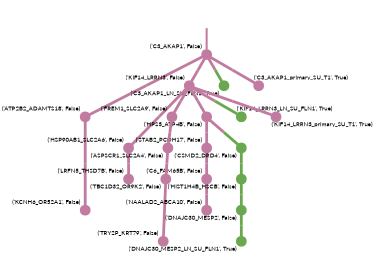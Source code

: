 strict digraph  {
graph[splines=false]; nodesep=0.7; rankdir=TB; ranksep=0.6; forcelabels=true; dpi=600; size=2.5;
0 [color="#c27ba0ff", fillcolor="#c27ba0ff", fixedsize=true, fontname=Lato, fontsize="12pt", height="0.25", label="", penwidth=3, shape=circle, style=filled, xlabel="('C3_AKAP1', False)"];
3 [color="#c27ba0ff", fillcolor="#c27ba0ff", fixedsize=true, fontname=Lato, fontsize="12pt", height="0.25", label="", penwidth=3, shape=circle, style=filled, xlabel="('ATP2B2_ADAMTS18', False)"];
15 [color="#c27ba0ff", fillcolor="#c27ba0ff", fixedsize=true, fontname=Lato, fontsize="12pt", height="0.25", label="", penwidth=3, shape=circle, style=filled, xlabel="('KIF14_LRRN3', False)"];
17 [color="#6aa84fff", fillcolor="#6aa84fff", fixedsize=true, fontname=Lato, fontsize="12pt", height="0.25", label="", penwidth=3, shape=circle, style=filled, xlabel="('C3_AKAP1_LN_SU_FLN1', True)"];
20 [color="#c27ba0ff", fillcolor="#c27ba0ff", fixedsize=true, fontname=Lato, fontsize="12pt", height="0.25", label="", penwidth=3, shape=circle, style=filled, xlabel="('C3_AKAP1_primary_SU_T1', True)"];
2 [color="#c27ba0ff", fillcolor="#c27ba0ff", fixedsize=true, fontname=Lato, fontsize="12pt", height="0.25", label="", penwidth=3, shape=circle, style=filled, xlabel="('HSP90AB1_SLC2A6', False)"];
12 [color="#c27ba0ff", fillcolor="#c27ba0ff", fixedsize=true, fontname=Lato, fontsize="12pt", height="0.25", label="", penwidth=3, shape=circle, style=filled, xlabel="('LRFN5_THSD7B', False)"];
1 [color="#c27ba0ff", fillcolor="#c27ba0ff", fixedsize=true, fontname=Lato, fontsize="12pt", height="0.25", label="", penwidth=3, shape=circle, style=filled, xlabel="('KCNH6_OR52A1', False)"];
5 [color="#c27ba0ff", fillcolor="#c27ba0ff", fixedsize=true, fontname=Lato, fontsize="12pt", height="0.25", label="", penwidth=3, shape=circle, style=filled, xlabel="('TBC1D32_OR9K2', False)"];
4 [color="#c27ba0ff", fillcolor="#c27ba0ff", fixedsize=true, fontname=Lato, fontsize="12pt", height="0.25", label="", penwidth=3, shape=circle, style=filled, xlabel="('TRY2P_KRT79', False)"];
6 [color="#c27ba0ff", fillcolor="#c27ba0ff", fixedsize=true, fontname=Lato, fontsize="12pt", height="0.25", label="", penwidth=3, shape=circle, style=filled, xlabel="('STAB2_PCDH17', False)"];
7 [color="#c27ba0ff", fillcolor="#c27ba0ff", fixedsize=true, fontname=Lato, fontsize="12pt", height="0.25", label="", penwidth=3, shape=circle, style=filled, xlabel="('C6_FAM65B', False)"];
11 [color="#c27ba0ff", fillcolor="#c27ba0ff", fixedsize=true, fontname=Lato, fontsize="12pt", height="0.25", label="", penwidth=3, shape=circle, style=filled, xlabel="('NAALAD2_ABCA10', False)"];
8 [color="#c27ba0ff", fillcolor="#c27ba0ff", fixedsize=true, fontname=Lato, fontsize="12pt", height="0.25", label="", penwidth=3, shape=circle, style=filled, xlabel="('FREM1_SLC2A9', False)"];
9 [color="#c27ba0ff", fillcolor="#c27ba0ff", fixedsize=true, fontname=Lato, fontsize="12pt", height="0.25", label="", penwidth=3, shape=circle, style=filled, xlabel="('ASPSCR1_SLC2A4', False)"];
10 [color="#6aa84fff", fillcolor="#6aa84fff", fixedsize=true, fontname=Lato, fontsize="12pt", height="0.25", label="", penwidth=3, shape=circle, style=filled, xlabel="('CSMD2_DRD4', False)"];
14 [color="#6aa84fff", fillcolor="#6aa84fff", fixedsize=true, fontname=Lato, fontsize="12pt", height="0.25", label="", penwidth=3, shape=circle, style=filled, xlabel="('HIST1H4B_HSCB', False)"];
13 [color="#c27ba0ff", fillcolor="#c27ba0ff", fixedsize=true, fontname=Lato, fontsize="12pt", height="0.25", label="", penwidth=3, shape=circle, style=filled, xlabel="('HPS5_ATP4B', False)"];
16 [color="#6aa84fff", fillcolor="#6aa84fff", fixedsize=true, fontname=Lato, fontsize="12pt", height="0.25", label="", penwidth=3, shape=circle, style=filled, xlabel="('DNAJC30_MESP2', False)"];
18 [color="#6aa84fff", fillcolor="#6aa84fff", fixedsize=true, fontname=Lato, fontsize="12pt", height="0.25", label="", penwidth=3, shape=circle, style=filled, xlabel="('KIF14_LRRN3_LN_SU_FLN1', True)"];
21 [color="#c27ba0ff", fillcolor="#c27ba0ff", fixedsize=true, fontname=Lato, fontsize="12pt", height="0.25", label="", penwidth=3, shape=circle, style=filled, xlabel="('KIF14_LRRN3_primary_SU_T1', True)"];
19 [color="#6aa84fff", fillcolor="#6aa84fff", fixedsize=true, fontname=Lato, fontsize="12pt", height="0.25", label="", penwidth=3, shape=circle, style=filled, xlabel="('DNAJC30_MESP2_LN_SU_FLN1', True)"];
normal [label="", penwidth=3, style=invis, xlabel="('C3_AKAP1', False)"];
0 -> 3  [arrowsize=0, color="#c27ba0ff;0.5:#c27ba0ff", minlen="2.1111111640930176", penwidth="5.5", style=solid];
0 -> 15  [arrowsize=0, color="#c27ba0ff;0.5:#c27ba0ff", minlen="1.317460298538208", penwidth="5.5", style=solid];
0 -> 17  [arrowsize=0, color="#c27ba0ff;0.5:#6aa84fff", minlen="1.0793651342391968", penwidth="5.5", style=solid];
0 -> 20  [arrowsize=0, color="#c27ba0ff;0.5:#c27ba0ff", minlen="1.0793651342391968", penwidth="5.5", style=solid];
3 -> 1  [arrowsize=0, color="#c27ba0ff;0.5:#c27ba0ff", minlen="3.0", penwidth="5.5", style=solid];
15 -> 2  [arrowsize=0, color="#c27ba0ff;0.5:#c27ba0ff", minlen="2.2063491344451904", penwidth="5.5", style=solid];
15 -> 8  [arrowsize=0, color="#c27ba0ff;0.5:#c27ba0ff", minlen="1.6031745672225952", penwidth="5.5", style=solid];
15 -> 13  [arrowsize=0, color="#c27ba0ff;0.5:#c27ba0ff", minlen="1.3809523582458496", penwidth="5.5", style=solid];
15 -> 18  [arrowsize=0, color="#c27ba0ff;0.5:#6aa84fff", minlen="1.0793651342391968", penwidth="5.5", style=solid];
15 -> 21  [arrowsize=0, color="#c27ba0ff;0.5:#c27ba0ff", minlen="1.0793651342391968", penwidth="5.5", style=solid];
2 -> 12  [arrowsize=0, color="#c27ba0ff;0.5:#c27ba0ff", minlen="1.3809523582458496", penwidth="5.5", style=solid];
5 -> 4  [arrowsize=0, color="#c27ba0ff;0.5:#c27ba0ff", minlen="2.0158729553222656", penwidth="5.5", style=solid];
6 -> 7  [arrowsize=0, color="#c27ba0ff;0.5:#c27ba0ff", minlen="1.730158805847168", penwidth="5.5", style=solid];
7 -> 11  [arrowsize=0, color="#c27ba0ff;0.5:#c27ba0ff", minlen="1.4126983880996704", penwidth="5.5", style=solid];
8 -> 9  [arrowsize=0, color="#c27ba0ff;0.5:#c27ba0ff", minlen="1.4444444179534912", penwidth="5.5", style=solid];
9 -> 5  [arrowsize=0, color="#c27ba0ff;0.5:#c27ba0ff", minlen="1.8253967761993408", penwidth="5.5", style=solid];
10 -> 14  [arrowsize=0, color="#6aa84fff;0.5:#6aa84fff", minlen="1.3809523582458496", penwidth="5.5", style=solid];
14 -> 16  [arrowsize=0, color="#6aa84fff;0.5:#6aa84fff", minlen="1.158730149269104", penwidth="5.5", style=solid];
13 -> 6  [arrowsize=0, color="#c27ba0ff;0.5:#c27ba0ff", minlen="1.7619047164916992", penwidth="5.5", style=solid];
13 -> 10  [arrowsize=0, color="#c27ba0ff;0.5:#6aa84fff", minlen="1.4126983880996704", penwidth="5.5", style=solid];
16 -> 19  [arrowsize=0, color="#6aa84fff;0.5:#6aa84fff", minlen="1.0793651342391968", penwidth="5.5", style=solid];
normal -> 0  [arrowsize=0, color="#c27ba0ff", label="", penwidth=4, style=solid];
}
